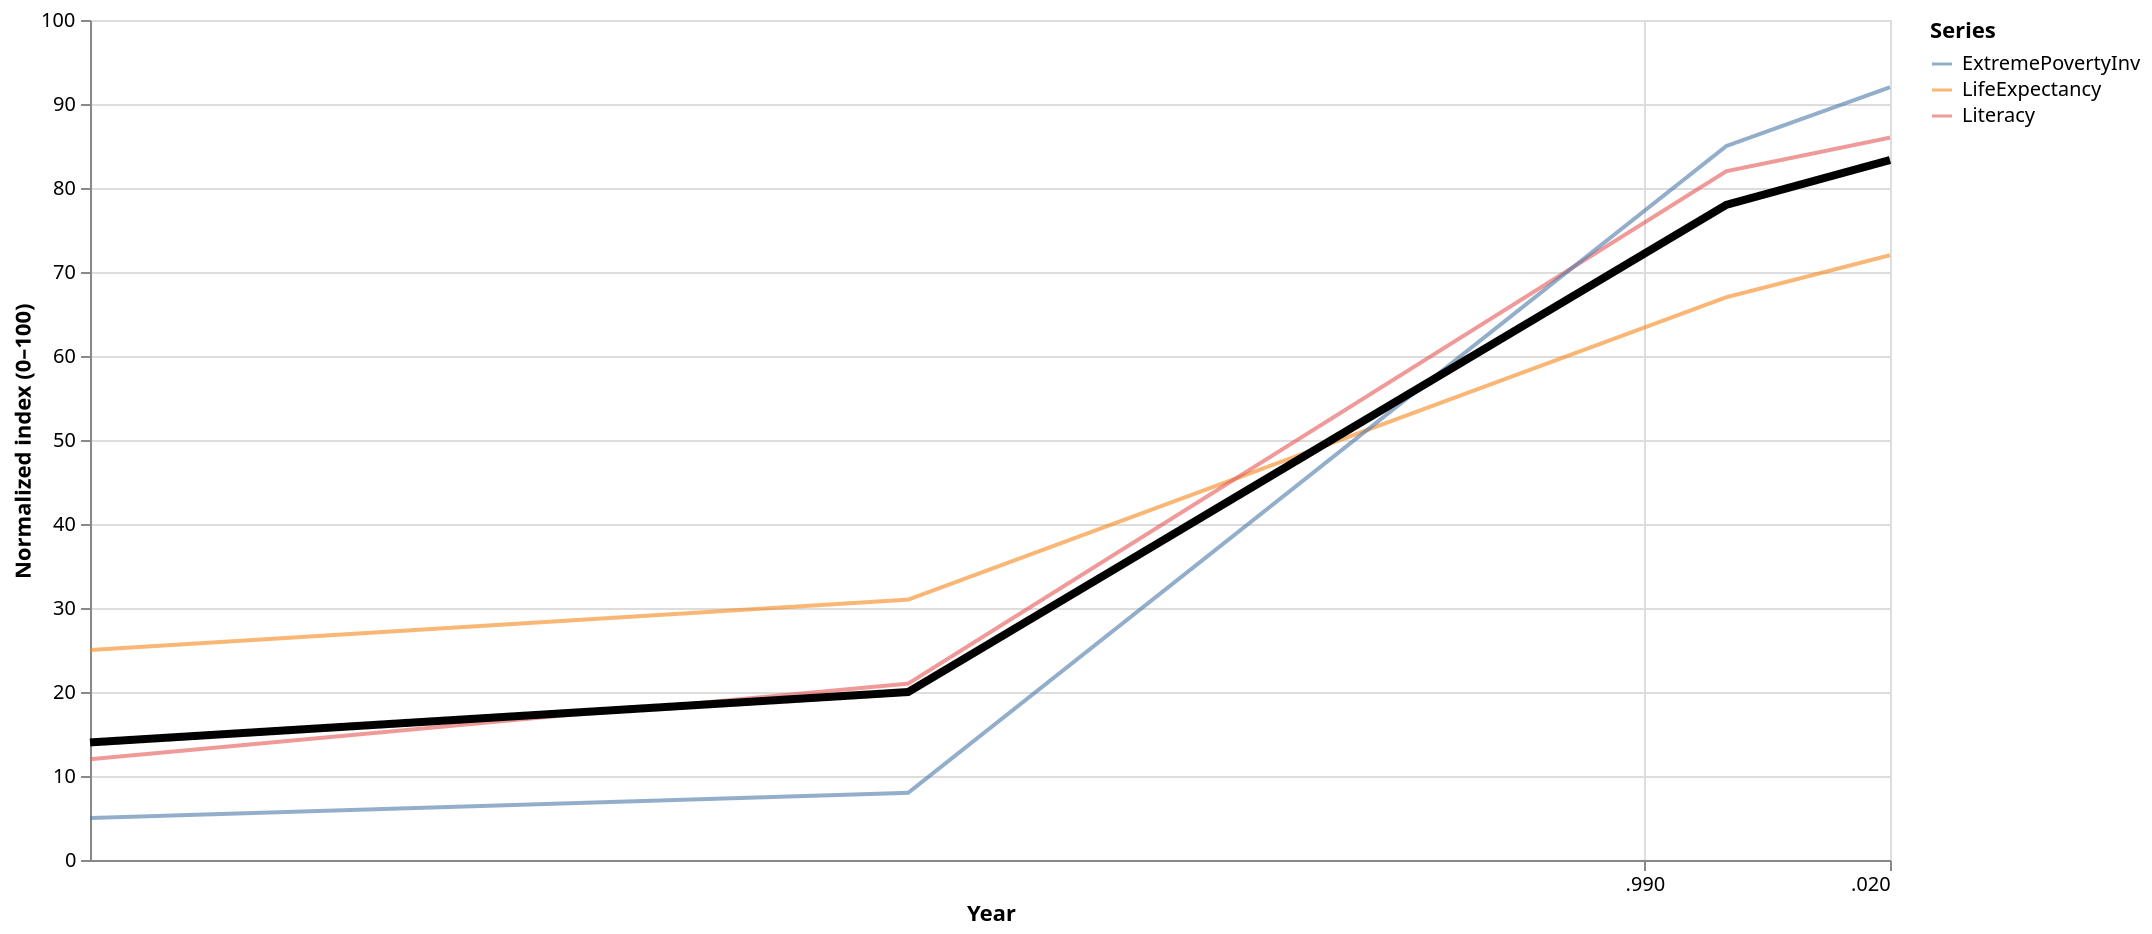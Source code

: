 {
  "$schema": "https://vega.github.io/schema/vega-lite/v5.json",
  "width": 900,
  "height": 420,
  "data": {
    "values": [
      {
        "t": 1800,
        "v": 25.0,
        "k": "LifeExpectancy"
      },
      {
        "t": 1900,
        "v": 31.0,
        "k": "LifeExpectancy"
      },
      {
        "t": 2000,
        "v": 67.0,
        "k": "LifeExpectancy"
      },
      {
        "t": 2020,
        "v": 72.0,
        "k": "LifeExpectancy"
      },
      {
        "t": 1800,
        "v": 12.0,
        "k": "Literacy"
      },
      {
        "t": 1900,
        "v": 21.0,
        "k": "Literacy"
      },
      {
        "t": 2000,
        "v": 82.0,
        "k": "Literacy"
      },
      {
        "t": 2020,
        "v": 86.0,
        "k": "Literacy"
      },
      {
        "t": 1800,
        "v": 5.0,
        "k": "ExtremePovertyInv"
      },
      {
        "t": 1900,
        "v": 8.0,
        "k": "ExtremePovertyInv"
      },
      {
        "t": 2000,
        "v": 85.0,
        "k": "ExtremePovertyInv"
      },
      {
        "t": 2020,
        "v": 92.0,
        "k": "ExtremePovertyInv"
      }
    ]
  },
  "layer": [
    {
      "encoding": {
        "opacity": {
          "value": 0.6
        },
        "y": {
          "type": "quantitative",
          "title": "Normalized index (0–100)",
          "scale": {
            "domain": [
              0,
              100
            ]
          },
          "field": "v"
        },
        "color": {
          "type": "nominal",
          "title": "Series",
          "field": "k"
        },
        "x": {
          "type": "temporal",
          "title": "Year",
          "field": "t"
        }
      },
      "mark": {
        "type": "line"
      }
    },
    {
      "encoding": {
        "y": {
          "field": "Vitality",
          "type": "quantitative"
        },
        "color": {
          "value": "black"
        },
        "x": {
          "field": "t",
          "type": "temporal"
        }
      },
      "mark": {
        "strokeWidth": 4,
        "type": "line"
      },
      "transform": [
        {
          "aggregate": [
            {
              "as": "Vitality",
              "op": "mean",
              "field": "v"
            }
          ],
          "groupby": [
            "t"
          ]
        }
      ]
    }
  ]
}
